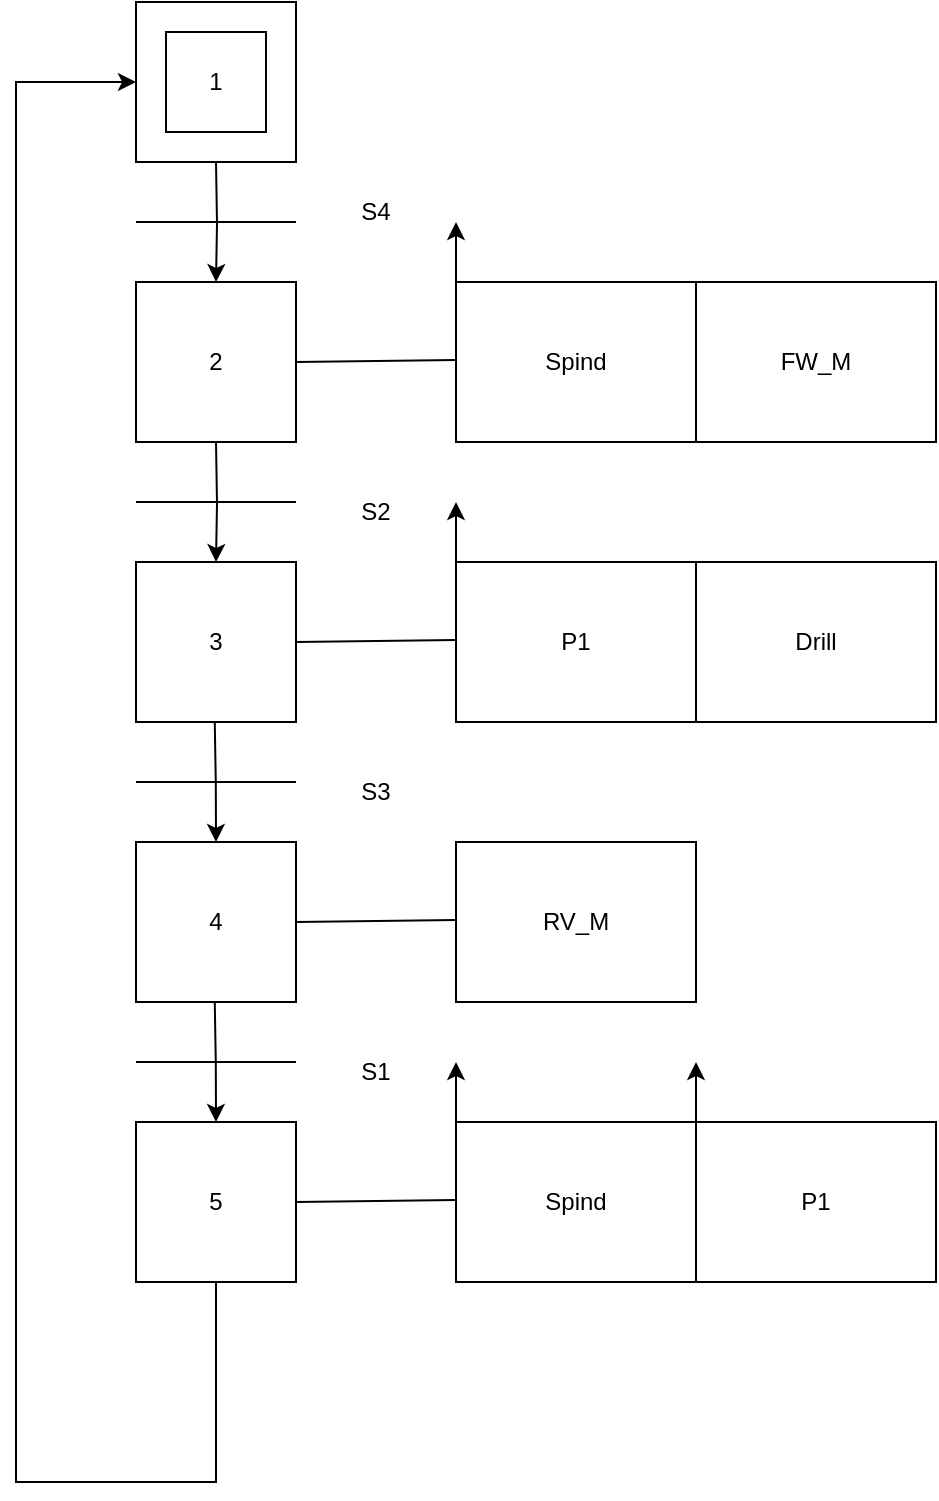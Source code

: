 <mxfile version="24.7.17">
  <diagram id="C5RBs43oDa-KdzZeNtuy" name="Page-1">
    <mxGraphModel dx="480" dy="994" grid="1" gridSize="10" guides="1" tooltips="1" connect="1" arrows="1" fold="1" page="1" pageScale="1" pageWidth="827" pageHeight="1169" math="0" shadow="0">
      <root>
        <mxCell id="WIyWlLk6GJQsqaUBKTNV-0" />
        <mxCell id="WIyWlLk6GJQsqaUBKTNV-1" parent="WIyWlLk6GJQsqaUBKTNV-0" />
        <mxCell id="Tip-lkdg16izol2r0epo-2" value="" style="group" parent="WIyWlLk6GJQsqaUBKTNV-1" vertex="1" connectable="0">
          <mxGeometry x="200" y="340" width="80" height="80" as="geometry" />
        </mxCell>
        <mxCell id="Tip-lkdg16izol2r0epo-0" value="" style="whiteSpace=wrap;html=1;aspect=fixed;" parent="Tip-lkdg16izol2r0epo-2" vertex="1">
          <mxGeometry width="80" height="80" as="geometry" />
        </mxCell>
        <mxCell id="Tip-lkdg16izol2r0epo-1" value="1" style="whiteSpace=wrap;html=1;aspect=fixed;" parent="Tip-lkdg16izol2r0epo-2" vertex="1">
          <mxGeometry x="15" y="15" width="50" height="50" as="geometry" />
        </mxCell>
        <mxCell id="Tip-lkdg16izol2r0epo-3" value="2" style="whiteSpace=wrap;html=1;aspect=fixed;" parent="WIyWlLk6GJQsqaUBKTNV-1" vertex="1">
          <mxGeometry x="200" y="480" width="80" height="80" as="geometry" />
        </mxCell>
        <mxCell id="Tip-lkdg16izol2r0epo-7" value="3" style="whiteSpace=wrap;html=1;aspect=fixed;" parent="WIyWlLk6GJQsqaUBKTNV-1" vertex="1">
          <mxGeometry x="200" y="620" width="80" height="80" as="geometry" />
        </mxCell>
        <mxCell id="Tip-lkdg16izol2r0epo-8" style="edgeStyle=orthogonalEdgeStyle;rounded=0;orthogonalLoop=1;jettySize=auto;html=1;" parent="WIyWlLk6GJQsqaUBKTNV-1" target="Tip-lkdg16izol2r0epo-7" edge="1">
          <mxGeometry relative="1" as="geometry">
            <mxPoint x="240" y="560" as="sourcePoint" />
          </mxGeometry>
        </mxCell>
        <mxCell id="Tip-lkdg16izol2r0epo-16" value="" style="endArrow=none;html=1;rounded=0;" parent="WIyWlLk6GJQsqaUBKTNV-1" edge="1">
          <mxGeometry width="50" height="50" relative="1" as="geometry">
            <mxPoint x="200" y="590" as="sourcePoint" />
            <mxPoint x="280" y="590" as="targetPoint" />
          </mxGeometry>
        </mxCell>
        <mxCell id="zizdQAcy_swnnLg_s33c-1" style="edgeStyle=orthogonalEdgeStyle;rounded=0;orthogonalLoop=1;jettySize=auto;html=1;" parent="WIyWlLk6GJQsqaUBKTNV-1" target="Tip-lkdg16izol2r0epo-3" edge="1">
          <mxGeometry relative="1" as="geometry">
            <mxPoint x="240" y="420" as="sourcePoint" />
            <mxPoint x="240" y="480" as="targetPoint" />
          </mxGeometry>
        </mxCell>
        <mxCell id="zizdQAcy_swnnLg_s33c-2" value="" style="endArrow=none;html=1;rounded=0;" parent="WIyWlLk6GJQsqaUBKTNV-1" edge="1">
          <mxGeometry width="50" height="50" relative="1" as="geometry">
            <mxPoint x="200" y="450" as="sourcePoint" />
            <mxPoint x="280" y="450" as="targetPoint" />
          </mxGeometry>
        </mxCell>
        <mxCell id="DZSAn2H4csBoIOzvJdjt-3" value="" style="endArrow=none;html=1;rounded=0;" parent="WIyWlLk6GJQsqaUBKTNV-1" edge="1">
          <mxGeometry width="50" height="50" relative="1" as="geometry">
            <mxPoint x="200" y="730" as="sourcePoint" />
            <mxPoint x="280" y="730" as="targetPoint" />
          </mxGeometry>
        </mxCell>
        <mxCell id="DZSAn2H4csBoIOzvJdjt-5" value="4" style="whiteSpace=wrap;html=1;aspect=fixed;" parent="WIyWlLk6GJQsqaUBKTNV-1" vertex="1">
          <mxGeometry x="200" y="760" width="80" height="80" as="geometry" />
        </mxCell>
        <mxCell id="DZSAn2H4csBoIOzvJdjt-8" style="edgeStyle=orthogonalEdgeStyle;rounded=0;orthogonalLoop=1;jettySize=auto;html=1;" parent="WIyWlLk6GJQsqaUBKTNV-1" target="DZSAn2H4csBoIOzvJdjt-5" edge="1">
          <mxGeometry relative="1" as="geometry">
            <mxPoint x="239.38" y="700" as="sourcePoint" />
            <mxPoint x="239.38" y="760" as="targetPoint" />
          </mxGeometry>
        </mxCell>
        <mxCell id="DZSAn2H4csBoIOzvJdjt-11" value="S4" style="text;html=1;align=center;verticalAlign=middle;whiteSpace=wrap;rounded=0;" parent="WIyWlLk6GJQsqaUBKTNV-1" vertex="1">
          <mxGeometry x="290" y="430" width="60" height="30" as="geometry" />
        </mxCell>
        <mxCell id="DZSAn2H4csBoIOzvJdjt-12" value="" style="endArrow=none;html=1;rounded=0;" parent="WIyWlLk6GJQsqaUBKTNV-1" edge="1">
          <mxGeometry width="50" height="50" relative="1" as="geometry">
            <mxPoint x="280" y="520" as="sourcePoint" />
            <mxPoint x="360" y="519" as="targetPoint" />
          </mxGeometry>
        </mxCell>
        <mxCell id="DZSAn2H4csBoIOzvJdjt-14" value="Spind" style="rounded=0;whiteSpace=wrap;html=1;" parent="WIyWlLk6GJQsqaUBKTNV-1" vertex="1">
          <mxGeometry x="360" y="480" width="120" height="80" as="geometry" />
        </mxCell>
        <mxCell id="DZSAn2H4csBoIOzvJdjt-15" value="FW_M" style="rounded=0;whiteSpace=wrap;html=1;" parent="WIyWlLk6GJQsqaUBKTNV-1" vertex="1">
          <mxGeometry x="480" y="480" width="120" height="80" as="geometry" />
        </mxCell>
        <mxCell id="DZSAn2H4csBoIOzvJdjt-16" value="S2" style="text;html=1;align=center;verticalAlign=middle;whiteSpace=wrap;rounded=0;" parent="WIyWlLk6GJQsqaUBKTNV-1" vertex="1">
          <mxGeometry x="290" y="580" width="60" height="30" as="geometry" />
        </mxCell>
        <mxCell id="DZSAn2H4csBoIOzvJdjt-17" style="edgeStyle=orthogonalEdgeStyle;rounded=0;orthogonalLoop=1;jettySize=auto;html=1;exitX=0;exitY=0;exitDx=0;exitDy=0;" parent="WIyWlLk6GJQsqaUBKTNV-1" source="DZSAn2H4csBoIOzvJdjt-14" edge="1">
          <mxGeometry relative="1" as="geometry">
            <mxPoint x="250" y="570" as="sourcePoint" />
            <mxPoint x="360" y="450" as="targetPoint" />
          </mxGeometry>
        </mxCell>
        <mxCell id="DZSAn2H4csBoIOzvJdjt-19" value="" style="endArrow=none;html=1;rounded=0;" parent="WIyWlLk6GJQsqaUBKTNV-1" edge="1">
          <mxGeometry width="50" height="50" relative="1" as="geometry">
            <mxPoint x="280" y="660" as="sourcePoint" />
            <mxPoint x="360" y="659" as="targetPoint" />
          </mxGeometry>
        </mxCell>
        <mxCell id="DZSAn2H4csBoIOzvJdjt-20" value="P1" style="rounded=0;whiteSpace=wrap;html=1;" parent="WIyWlLk6GJQsqaUBKTNV-1" vertex="1">
          <mxGeometry x="360" y="620" width="120" height="80" as="geometry" />
        </mxCell>
        <mxCell id="DZSAn2H4csBoIOzvJdjt-21" value="S3" style="text;html=1;align=center;verticalAlign=middle;whiteSpace=wrap;rounded=0;" parent="WIyWlLk6GJQsqaUBKTNV-1" vertex="1">
          <mxGeometry x="290" y="720" width="60" height="30" as="geometry" />
        </mxCell>
        <mxCell id="DZSAn2H4csBoIOzvJdjt-22" value="" style="endArrow=none;html=1;rounded=0;" parent="WIyWlLk6GJQsqaUBKTNV-1" edge="1">
          <mxGeometry width="50" height="50" relative="1" as="geometry">
            <mxPoint x="280" y="800" as="sourcePoint" />
            <mxPoint x="360" y="799" as="targetPoint" />
          </mxGeometry>
        </mxCell>
        <mxCell id="DZSAn2H4csBoIOzvJdjt-23" value="RV_M" style="rounded=0;whiteSpace=wrap;html=1;" parent="WIyWlLk6GJQsqaUBKTNV-1" vertex="1">
          <mxGeometry x="360" y="760" width="120" height="80" as="geometry" />
        </mxCell>
        <mxCell id="DZSAn2H4csBoIOzvJdjt-29" value="" style="endArrow=none;html=1;rounded=0;" parent="WIyWlLk6GJQsqaUBKTNV-1" edge="1">
          <mxGeometry width="50" height="50" relative="1" as="geometry">
            <mxPoint x="200" y="870" as="sourcePoint" />
            <mxPoint x="280" y="870" as="targetPoint" />
          </mxGeometry>
        </mxCell>
        <mxCell id="DZSAn2H4csBoIOzvJdjt-45" style="edgeStyle=orthogonalEdgeStyle;rounded=0;orthogonalLoop=1;jettySize=auto;html=1;entryX=0;entryY=0.5;entryDx=0;entryDy=0;" parent="WIyWlLk6GJQsqaUBKTNV-1" source="DZSAn2H4csBoIOzvJdjt-30" target="Tip-lkdg16izol2r0epo-0" edge="1">
          <mxGeometry relative="1" as="geometry">
            <Array as="points">
              <mxPoint x="140" y="1080" />
              <mxPoint x="140" y="380" />
            </Array>
          </mxGeometry>
        </mxCell>
        <mxCell id="DZSAn2H4csBoIOzvJdjt-30" value="5" style="whiteSpace=wrap;html=1;aspect=fixed;" parent="WIyWlLk6GJQsqaUBKTNV-1" vertex="1">
          <mxGeometry x="200" y="900" width="80" height="80" as="geometry" />
        </mxCell>
        <mxCell id="DZSAn2H4csBoIOzvJdjt-31" style="edgeStyle=orthogonalEdgeStyle;rounded=0;orthogonalLoop=1;jettySize=auto;html=1;" parent="WIyWlLk6GJQsqaUBKTNV-1" target="DZSAn2H4csBoIOzvJdjt-30" edge="1">
          <mxGeometry relative="1" as="geometry">
            <mxPoint x="239.38" y="840" as="sourcePoint" />
            <mxPoint x="239.38" y="900" as="targetPoint" />
          </mxGeometry>
        </mxCell>
        <mxCell id="DZSAn2H4csBoIOzvJdjt-32" value="" style="endArrow=none;html=1;rounded=0;" parent="WIyWlLk6GJQsqaUBKTNV-1" edge="1">
          <mxGeometry width="50" height="50" relative="1" as="geometry">
            <mxPoint x="280" y="940" as="sourcePoint" />
            <mxPoint x="360" y="939" as="targetPoint" />
          </mxGeometry>
        </mxCell>
        <mxCell id="DZSAn2H4csBoIOzvJdjt-33" value="Spind" style="rounded=0;whiteSpace=wrap;html=1;" parent="WIyWlLk6GJQsqaUBKTNV-1" vertex="1">
          <mxGeometry x="360" y="900" width="120" height="80" as="geometry" />
        </mxCell>
        <mxCell id="DZSAn2H4csBoIOzvJdjt-34" value="S1" style="text;html=1;align=center;verticalAlign=middle;whiteSpace=wrap;rounded=0;" parent="WIyWlLk6GJQsqaUBKTNV-1" vertex="1">
          <mxGeometry x="290" y="860" width="60" height="30" as="geometry" />
        </mxCell>
        <mxCell id="DZSAn2H4csBoIOzvJdjt-41" style="edgeStyle=orthogonalEdgeStyle;rounded=0;orthogonalLoop=1;jettySize=auto;html=1;exitX=0;exitY=0;exitDx=0;exitDy=0;" parent="WIyWlLk6GJQsqaUBKTNV-1" edge="1">
          <mxGeometry relative="1" as="geometry">
            <mxPoint x="360" y="900" as="sourcePoint" />
            <mxPoint x="360" y="870" as="targetPoint" />
          </mxGeometry>
        </mxCell>
        <mxCell id="DZSAn2H4csBoIOzvJdjt-42" value="P1" style="rounded=0;whiteSpace=wrap;html=1;" parent="WIyWlLk6GJQsqaUBKTNV-1" vertex="1">
          <mxGeometry x="480" y="900" width="120" height="80" as="geometry" />
        </mxCell>
        <mxCell id="DZSAn2H4csBoIOzvJdjt-43" style="edgeStyle=orthogonalEdgeStyle;rounded=0;orthogonalLoop=1;jettySize=auto;html=1;exitX=0;exitY=0;exitDx=0;exitDy=0;" parent="WIyWlLk6GJQsqaUBKTNV-1" edge="1">
          <mxGeometry relative="1" as="geometry">
            <mxPoint x="480" y="900" as="sourcePoint" />
            <mxPoint x="480" y="870" as="targetPoint" />
          </mxGeometry>
        </mxCell>
        <mxCell id="DZSAn2H4csBoIOzvJdjt-44" style="edgeStyle=orthogonalEdgeStyle;rounded=0;orthogonalLoop=1;jettySize=auto;html=1;exitX=0;exitY=0;exitDx=0;exitDy=0;" parent="WIyWlLk6GJQsqaUBKTNV-1" edge="1">
          <mxGeometry relative="1" as="geometry">
            <mxPoint x="360" y="620" as="sourcePoint" />
            <mxPoint x="360" y="590" as="targetPoint" />
          </mxGeometry>
        </mxCell>
        <mxCell id="DZSAn2H4csBoIOzvJdjt-47" value="Drill" style="rounded=0;whiteSpace=wrap;html=1;" parent="WIyWlLk6GJQsqaUBKTNV-1" vertex="1">
          <mxGeometry x="480" y="620" width="120" height="80" as="geometry" />
        </mxCell>
      </root>
    </mxGraphModel>
  </diagram>
</mxfile>
